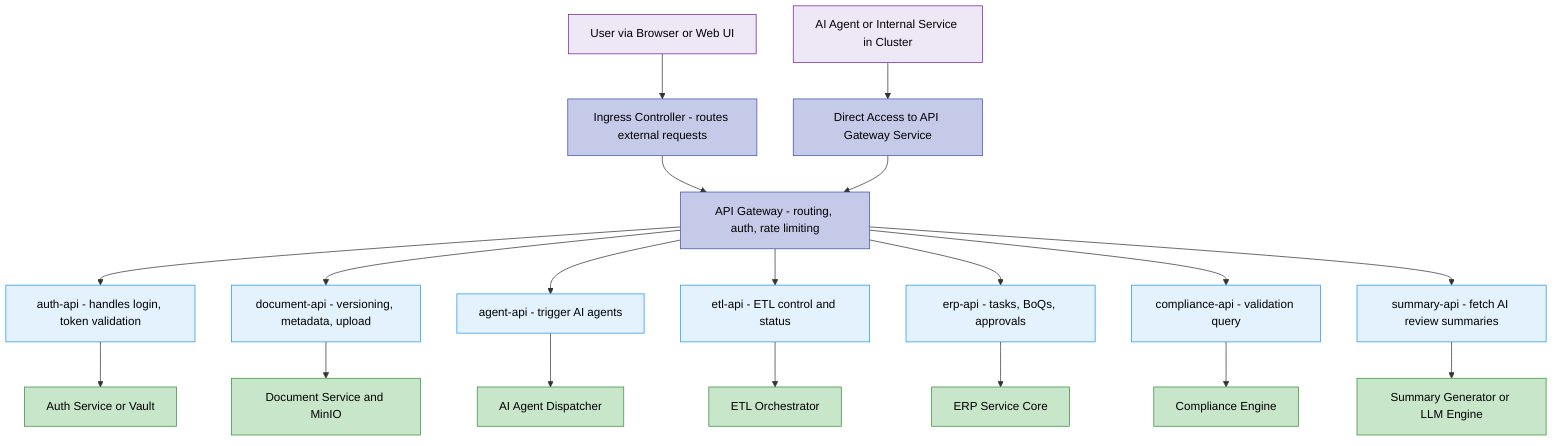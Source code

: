 flowchart TD

%% ENTRY SOURCES
A1[User via Browser or Web UI] --> B1[Ingress Controller - routes external requests]
A2[AI Agent or Internal Service in Cluster] --> B2[Direct Access to API Gateway Service]

%% API GATEWAY
B1 --> C[API Gateway - routing, auth, rate limiting]
B2 --> C

%% API ROUTING
C --> D1[auth-api - handles login, token validation]
C --> D2[document-api - versioning, metadata, upload]
C --> D3[agent-api - trigger AI agents]
C --> D4[etl-api - ETL control and status]
C --> D5[erp-api - tasks, BoQs, approvals]
C --> D6[compliance-api - validation query]
C --> D7[summary-api - fetch AI review summaries]

%% SERVICE CALLS
D1 --> E1[Auth Service or Vault]
D2 --> E2[Document Service and MinIO]
D3 --> E3[AI Agent Dispatcher]
D4 --> E4[ETL Orchestrator]
D5 --> E5[ERP Service Core]
D6 --> E6[Compliance Engine]
D7 --> E7[Summary Generator or LLM Engine]

%% STYLING
classDef entry fill:#ede7f6,stroke:#7b1fa2,color:#000
classDef gateway fill:#c5cae9,stroke:#3f51b5,color:#000
classDef api fill:#e3f2fd,stroke:#2196f3,color:#000
classDef backend fill:#c8e6c9,stroke:#388e3c,color:#000

class A1,A2 entry
class B1,B2 gateway
class C gateway
class D1,D2,D3,D4,D5,D6,D7 api
class E1,E2,E3,E4,E5,E6,E7 backend